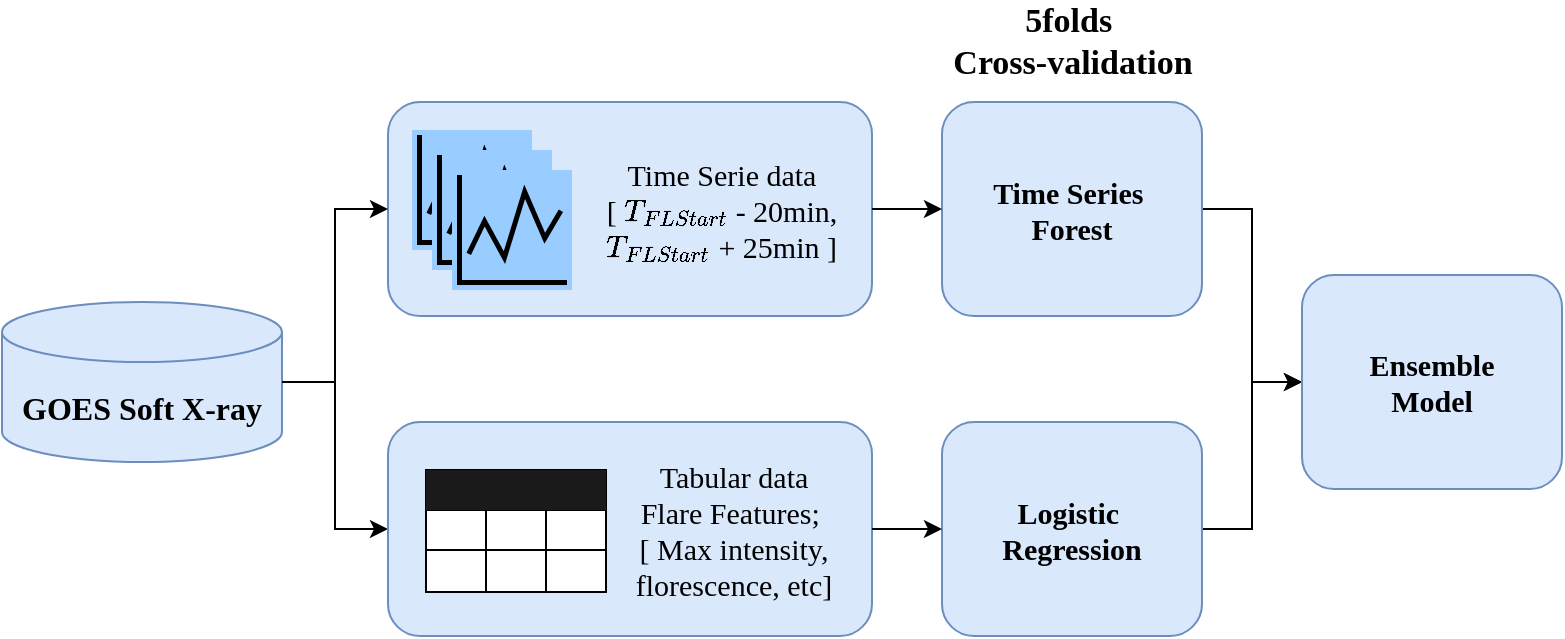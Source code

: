 <mxfile version="24.7.16">
  <diagram name="Page-1" id="Xfg189F9YVabZ9v8pzlm">
    <mxGraphModel dx="1259" dy="665" grid="1" gridSize="10" guides="1" tooltips="1" connect="1" arrows="1" fold="1" page="1" pageScale="1" pageWidth="1100" pageHeight="850" math="1" shadow="0">
      <root>
        <mxCell id="0" />
        <mxCell id="1" parent="0" />
        <mxCell id="PLRrKVkpATCHVitfvwZU-47" style="edgeStyle=orthogonalEdgeStyle;rounded=0;orthogonalLoop=1;jettySize=auto;html=1;exitX=1;exitY=0.5;exitDx=0;exitDy=0;exitPerimeter=0;entryX=0;entryY=0.5;entryDx=0;entryDy=0;" edge="1" parent="1" source="Y-Jjm8I5lgs0f4CpFR8o-1" target="PLRrKVkpATCHVitfvwZU-16">
          <mxGeometry relative="1" as="geometry" />
        </mxCell>
        <mxCell id="Y-Jjm8I5lgs0f4CpFR8o-1" value="&lt;font style=&quot;font-size: 16px;&quot; face=&quot;Times New Roman&quot;&gt;&lt;b&gt;GOES Soft X-ray&lt;/b&gt;&lt;/font&gt;" style="shape=cylinder3;whiteSpace=wrap;html=1;boundedLbl=1;backgroundOutline=1;size=15;fillColor=#dae8fc;strokeColor=#6c8ebf;" parent="1" vertex="1">
          <mxGeometry x="60" y="190" width="140" height="80" as="geometry" />
        </mxCell>
        <mxCell id="PLRrKVkpATCHVitfvwZU-10" value="" style="group" vertex="1" connectable="0" parent="1">
          <mxGeometry x="253" y="90" width="242" height="107" as="geometry" />
        </mxCell>
        <mxCell id="PLRrKVkpATCHVitfvwZU-8" value="" style="rounded=1;whiteSpace=wrap;html=1;fillColor=#dae8fc;strokeColor=#6c8ebf;" vertex="1" parent="PLRrKVkpATCHVitfvwZU-10">
          <mxGeometry width="242" height="107" as="geometry" />
        </mxCell>
        <mxCell id="PLRrKVkpATCHVitfvwZU-3" value="" style="shape=image;verticalLabelPosition=bottom;labelBackgroundColor=default;verticalAlign=top;aspect=fixed;imageAspect=0;image=data:image/svg+xml,PHN2ZyB4bWxucz0iaHR0cDovL3d3dy53My5vcmcvMjAwMC9zdmciIHZpZXdCb3g9IjAgMCAyNCAyNCIgaGVpZ2h0PSI4MDBweCIgd2lkdGg9IjgwMHB4Ij48cGF0aCBkPSJNMiAyMmgyMXYxSDFWMWgxem04LjYxMy0zLjE5M0wxNC42MSA1Ljc5M2wzLjg3IDguOTU2IDMuNzI2LTYuMzUtLjg2Mi0uNTA2LTIuNzI4IDQuNjQ5LTQuMTY1LTkuNjM3LTQuMDk3IDEzLjMzOC0zLjg3Ny03LjEwOEwyLjkgMTYuNTUybC45LjQzNSAyLjczMi01LjY2NHoiLz48cGF0aCBkPSJNMCAwaDI0djI0SDB6IiBmaWxsPSJub25lIi8+PC9zdmc+;imageBackground=#99CCFF;" vertex="1" parent="PLRrKVkpATCHVitfvwZU-10">
          <mxGeometry x="12" y="14" width="60" height="60" as="geometry" />
        </mxCell>
        <mxCell id="PLRrKVkpATCHVitfvwZU-4" value="" style="shape=image;verticalLabelPosition=bottom;labelBackgroundColor=default;verticalAlign=top;aspect=fixed;imageAspect=0;image=data:image/svg+xml,PHN2ZyB4bWxucz0iaHR0cDovL3d3dy53My5vcmcvMjAwMC9zdmciIHZpZXdCb3g9IjAgMCAyNCAyNCIgaGVpZ2h0PSI4MDBweCIgd2lkdGg9IjgwMHB4Ij48cGF0aCBkPSJNMiAyMmgyMXYxSDFWMWgxem04LjYxMy0zLjE5M0wxNC42MSA1Ljc5M2wzLjg3IDguOTU2IDMuNzI2LTYuMzUtLjg2Mi0uNTA2LTIuNzI4IDQuNjQ5LTQuMTY1LTkuNjM3LTQuMDk3IDEzLjMzOC0zLjg3Ny03LjEwOEwyLjkgMTYuNTUybC45LjQzNSAyLjczMi01LjY2NHoiLz48cGF0aCBkPSJNMCAwaDI0djI0SDB6IiBmaWxsPSJub25lIi8+PC9zdmc+;imageBackground=#99CCFF;fontStyle=1" vertex="1" parent="PLRrKVkpATCHVitfvwZU-10">
          <mxGeometry x="22" y="24" width="60" height="60" as="geometry" />
        </mxCell>
        <mxCell id="PLRrKVkpATCHVitfvwZU-6" value="" style="shape=image;verticalLabelPosition=bottom;labelBackgroundColor=default;verticalAlign=top;aspect=fixed;imageAspect=0;image=data:image/svg+xml,PHN2ZyB4bWxucz0iaHR0cDovL3d3dy53My5vcmcvMjAwMC9zdmciIHZpZXdCb3g9IjAgMCAyNCAyNCIgaGVpZ2h0PSI4MDBweCIgd2lkdGg9IjgwMHB4Ij48cGF0aCBkPSJNMiAyMmgyMXYxSDFWMWgxem04LjYxMy0zLjE5M0wxNC42MSA1Ljc5M2wzLjg3IDguOTU2IDMuNzI2LTYuMzUtLjg2Mi0uNTA2LTIuNzI4IDQuNjQ5LTQuMTY1LTkuNjM3LTQuMDk3IDEzLjMzOC0zLjg3Ny03LjEwOEwyLjkgMTYuNTUybC45LjQzNSAyLjczMi01LjY2NHoiLz48cGF0aCBkPSJNMCAwaDI0djI0SDB6IiBmaWxsPSJub25lIi8+PC9zdmc+;imageBackground=#99CCFF;" vertex="1" parent="PLRrKVkpATCHVitfvwZU-10">
          <mxGeometry x="32" y="34" width="60" height="60" as="geometry" />
        </mxCell>
        <mxCell id="PLRrKVkpATCHVitfvwZU-9" value="&lt;font style=&quot;font-size: 15px;&quot; face=&quot;Times New Roman&quot;&gt;Time Serie data&lt;/font&gt;&lt;div style=&quot;font-size: 15px;&quot;&gt;&lt;font style=&quot;font-size: 15px;&quot; face=&quot;-nFJiH7_hK1CqZ9M0P_9&quot;&gt;[ \(T_{FL Start}\) - 20min, \(T_{FL Start}\)&lt;span style=&quot;background-color: initial;&quot;&gt;&amp;nbsp;+ 25min ]&lt;/span&gt;&lt;/font&gt;&lt;/div&gt;" style="rounded=1;whiteSpace=wrap;html=1;strokeColor=none;fillColor=#dae8fc;" vertex="1" parent="PLRrKVkpATCHVitfvwZU-10">
          <mxGeometry x="102" y="24" width="130" height="60" as="geometry" />
        </mxCell>
        <mxCell id="PLRrKVkpATCHVitfvwZU-13" style="edgeStyle=orthogonalEdgeStyle;rounded=0;orthogonalLoop=1;jettySize=auto;html=1;exitX=0;exitY=0.5;exitDx=0;exitDy=0;entryX=1;entryY=0.5;entryDx=0;entryDy=0;entryPerimeter=0;endArrow=none;endFill=0;startArrow=classic;startFill=1;" edge="1" parent="1" source="PLRrKVkpATCHVitfvwZU-8" target="Y-Jjm8I5lgs0f4CpFR8o-1">
          <mxGeometry relative="1" as="geometry" />
        </mxCell>
        <mxCell id="PLRrKVkpATCHVitfvwZU-67" style="edgeStyle=orthogonalEdgeStyle;rounded=0;orthogonalLoop=1;jettySize=auto;html=1;exitX=1;exitY=0.5;exitDx=0;exitDy=0;entryX=0;entryY=0.5;entryDx=0;entryDy=0;" edge="1" parent="1" source="PLRrKVkpATCHVitfvwZU-54" target="PLRrKVkpATCHVitfvwZU-66">
          <mxGeometry relative="1" as="geometry" />
        </mxCell>
        <mxCell id="PLRrKVkpATCHVitfvwZU-54" value="&lt;b style=&quot;font-size: 15px;&quot;&gt;&lt;font style=&quot;font-size: 15px;&quot; face=&quot;Times New Roman&quot;&gt;Time Series&amp;nbsp;&lt;/font&gt;&lt;/b&gt;&lt;div style=&quot;font-size: 15px;&quot;&gt;&lt;b style=&quot;&quot;&gt;&lt;font style=&quot;font-size: 15px;&quot; face=&quot;Times New Roman&quot;&gt;Forest&lt;/font&gt;&lt;/b&gt;&lt;/div&gt;" style="rounded=1;whiteSpace=wrap;html=1;fillColor=#dae8fc;strokeColor=#6c8ebf;" vertex="1" parent="1">
          <mxGeometry x="530" y="90" width="130" height="107" as="geometry" />
        </mxCell>
        <mxCell id="PLRrKVkpATCHVitfvwZU-55" value="" style="group" vertex="1" connectable="0" parent="1">
          <mxGeometry x="253" y="250" width="242" height="107" as="geometry" />
        </mxCell>
        <mxCell id="PLRrKVkpATCHVitfvwZU-16" value="" style="rounded=1;whiteSpace=wrap;html=1;fillColor=#dae8fc;strokeColor=#6c8ebf;" vertex="1" parent="PLRrKVkpATCHVitfvwZU-55">
          <mxGeometry width="242" height="107" as="geometry" />
        </mxCell>
        <mxCell id="PLRrKVkpATCHVitfvwZU-20" value="&lt;font style=&quot;font-size: 15px;&quot; face=&quot;Times New Roman&quot;&gt;Tabular data&lt;/font&gt;&lt;div style=&quot;font-size: 15px;&quot;&gt;&lt;font style=&quot;font-size: 15px;&quot; face=&quot;Times New Roman&quot;&gt;Flare Features;&amp;nbsp;&lt;/font&gt;&lt;/div&gt;&lt;div style=&quot;font-size: 15px;&quot;&gt;&lt;span style=&quot;background-color: initial;&quot;&gt;&lt;font style=&quot;font-size: 15px;&quot; face=&quot;Times New Roman&quot;&gt;[ Max intensity, florescence, etc]&lt;/font&gt;&lt;/span&gt;&lt;/div&gt;" style="rounded=1;whiteSpace=wrap;html=1;strokeColor=none;fillColor=#dae8fc;" vertex="1" parent="PLRrKVkpATCHVitfvwZU-55">
          <mxGeometry x="108" y="24" width="130" height="60" as="geometry" />
        </mxCell>
        <mxCell id="PLRrKVkpATCHVitfvwZU-34" value="" style="shape=table;startSize=0;container=1;collapsible=0;childLayout=tableLayout;" vertex="1" parent="PLRrKVkpATCHVitfvwZU-55">
          <mxGeometry x="19" y="24" width="90" height="61" as="geometry" />
        </mxCell>
        <mxCell id="PLRrKVkpATCHVitfvwZU-35" value="" style="shape=tableRow;horizontal=0;startSize=0;swimlaneHead=0;swimlaneBody=0;strokeColor=inherit;top=0;left=0;bottom=0;right=0;collapsible=0;dropTarget=0;fillColor=none;points=[[0,0.5],[1,0.5]];portConstraint=eastwest;swimlaneLine=0;shadow=0;movable=1;resizable=1;rotatable=1;deletable=1;editable=1;locked=0;connectable=1;" vertex="1" parent="PLRrKVkpATCHVitfvwZU-34">
          <mxGeometry width="90" height="20" as="geometry" />
        </mxCell>
        <mxCell id="PLRrKVkpATCHVitfvwZU-36" value="" style="shape=partialRectangle;html=1;whiteSpace=wrap;connectable=0;strokeColor=#666666;overflow=hidden;fillColor=#1A1A1A;top=0;left=0;bottom=0;right=0;pointerEvents=1;fontColor=#333333;" vertex="1" parent="PLRrKVkpATCHVitfvwZU-35">
          <mxGeometry width="30" height="20" as="geometry">
            <mxRectangle width="30" height="20" as="alternateBounds" />
          </mxGeometry>
        </mxCell>
        <mxCell id="PLRrKVkpATCHVitfvwZU-37" value="" style="shape=partialRectangle;html=1;whiteSpace=wrap;connectable=0;strokeColor=inherit;overflow=hidden;fillColor=#1A1A1A;top=0;left=0;bottom=0;right=0;pointerEvents=1;" vertex="1" parent="PLRrKVkpATCHVitfvwZU-35">
          <mxGeometry x="30" width="30" height="20" as="geometry">
            <mxRectangle width="30" height="20" as="alternateBounds" />
          </mxGeometry>
        </mxCell>
        <mxCell id="PLRrKVkpATCHVitfvwZU-38" value="" style="shape=partialRectangle;html=1;whiteSpace=wrap;connectable=0;strokeColor=inherit;overflow=hidden;fillColor=#1A1A1A;top=0;left=0;bottom=0;right=0;pointerEvents=1;" vertex="1" parent="PLRrKVkpATCHVitfvwZU-35">
          <mxGeometry x="60" width="30" height="20" as="geometry">
            <mxRectangle width="30" height="20" as="alternateBounds" />
          </mxGeometry>
        </mxCell>
        <mxCell id="PLRrKVkpATCHVitfvwZU-39" value="" style="shape=tableRow;horizontal=0;startSize=0;swimlaneHead=0;swimlaneBody=0;strokeColor=inherit;top=0;left=0;bottom=0;right=0;collapsible=0;dropTarget=0;fillColor=none;points=[[0,0.5],[1,0.5]];portConstraint=eastwest;" vertex="1" parent="PLRrKVkpATCHVitfvwZU-34">
          <mxGeometry y="20" width="90" height="20" as="geometry" />
        </mxCell>
        <mxCell id="PLRrKVkpATCHVitfvwZU-40" value="" style="shape=partialRectangle;html=1;whiteSpace=wrap;connectable=0;strokeColor=inherit;overflow=hidden;fillColor=none;top=0;left=0;bottom=0;right=0;pointerEvents=1;" vertex="1" parent="PLRrKVkpATCHVitfvwZU-39">
          <mxGeometry width="30" height="20" as="geometry">
            <mxRectangle width="30" height="20" as="alternateBounds" />
          </mxGeometry>
        </mxCell>
        <mxCell id="PLRrKVkpATCHVitfvwZU-41" value="" style="shape=partialRectangle;html=1;whiteSpace=wrap;connectable=0;strokeColor=inherit;overflow=hidden;fillColor=none;top=0;left=0;bottom=0;right=0;pointerEvents=1;" vertex="1" parent="PLRrKVkpATCHVitfvwZU-39">
          <mxGeometry x="30" width="30" height="20" as="geometry">
            <mxRectangle width="30" height="20" as="alternateBounds" />
          </mxGeometry>
        </mxCell>
        <mxCell id="PLRrKVkpATCHVitfvwZU-42" value="" style="shape=partialRectangle;html=1;whiteSpace=wrap;connectable=0;strokeColor=inherit;overflow=hidden;fillColor=none;top=0;left=0;bottom=0;right=0;pointerEvents=1;" vertex="1" parent="PLRrKVkpATCHVitfvwZU-39">
          <mxGeometry x="60" width="30" height="20" as="geometry">
            <mxRectangle width="30" height="20" as="alternateBounds" />
          </mxGeometry>
        </mxCell>
        <mxCell id="PLRrKVkpATCHVitfvwZU-43" value="" style="shape=tableRow;horizontal=0;startSize=0;swimlaneHead=0;swimlaneBody=0;strokeColor=inherit;top=0;left=0;bottom=0;right=0;collapsible=0;dropTarget=0;fillColor=none;points=[[0,0.5],[1,0.5]];portConstraint=eastwest;" vertex="1" parent="PLRrKVkpATCHVitfvwZU-34">
          <mxGeometry y="40" width="90" height="21" as="geometry" />
        </mxCell>
        <mxCell id="PLRrKVkpATCHVitfvwZU-44" value="" style="shape=partialRectangle;html=1;whiteSpace=wrap;connectable=0;strokeColor=inherit;overflow=hidden;fillColor=none;top=0;left=0;bottom=0;right=0;pointerEvents=1;" vertex="1" parent="PLRrKVkpATCHVitfvwZU-43">
          <mxGeometry width="30" height="21" as="geometry">
            <mxRectangle width="30" height="21" as="alternateBounds" />
          </mxGeometry>
        </mxCell>
        <mxCell id="PLRrKVkpATCHVitfvwZU-45" value="" style="shape=partialRectangle;html=1;whiteSpace=wrap;connectable=0;strokeColor=inherit;overflow=hidden;fillColor=none;top=0;left=0;bottom=0;right=0;pointerEvents=1;" vertex="1" parent="PLRrKVkpATCHVitfvwZU-43">
          <mxGeometry x="30" width="30" height="21" as="geometry">
            <mxRectangle width="30" height="21" as="alternateBounds" />
          </mxGeometry>
        </mxCell>
        <mxCell id="PLRrKVkpATCHVitfvwZU-46" value="" style="shape=partialRectangle;html=1;whiteSpace=wrap;connectable=0;strokeColor=inherit;overflow=hidden;fillColor=none;top=0;left=0;bottom=0;right=0;pointerEvents=1;" vertex="1" parent="PLRrKVkpATCHVitfvwZU-43">
          <mxGeometry x="60" width="30" height="21" as="geometry">
            <mxRectangle width="30" height="21" as="alternateBounds" />
          </mxGeometry>
        </mxCell>
        <mxCell id="PLRrKVkpATCHVitfvwZU-60" style="edgeStyle=orthogonalEdgeStyle;rounded=0;orthogonalLoop=1;jettySize=auto;html=1;exitX=1;exitY=0.5;exitDx=0;exitDy=0;entryX=0;entryY=0.5;entryDx=0;entryDy=0;" edge="1" parent="1" source="PLRrKVkpATCHVitfvwZU-8" target="PLRrKVkpATCHVitfvwZU-54">
          <mxGeometry relative="1" as="geometry" />
        </mxCell>
        <mxCell id="PLRrKVkpATCHVitfvwZU-68" style="edgeStyle=orthogonalEdgeStyle;rounded=0;orthogonalLoop=1;jettySize=auto;html=1;exitX=1;exitY=0.5;exitDx=0;exitDy=0;entryX=0;entryY=0.5;entryDx=0;entryDy=0;" edge="1" parent="1" source="PLRrKVkpATCHVitfvwZU-61" target="PLRrKVkpATCHVitfvwZU-66">
          <mxGeometry relative="1" as="geometry">
            <mxPoint x="680" y="270" as="targetPoint" />
          </mxGeometry>
        </mxCell>
        <mxCell id="PLRrKVkpATCHVitfvwZU-61" value="&lt;b style=&quot;font-size: 15px;&quot;&gt;&lt;font style=&quot;font-size: 15px;&quot; face=&quot;Times New Roman&quot;&gt;Logistic&amp;nbsp;&lt;/font&gt;&lt;/b&gt;&lt;div style=&quot;font-size: 15px;&quot;&gt;&lt;b style=&quot;&quot;&gt;&lt;font style=&quot;font-size: 15px;&quot; face=&quot;Times New Roman&quot;&gt;Regression&lt;/font&gt;&lt;/b&gt;&lt;/div&gt;" style="rounded=1;whiteSpace=wrap;html=1;fillColor=#dae8fc;strokeColor=#6c8ebf;" vertex="1" parent="1">
          <mxGeometry x="530" y="250" width="130" height="107" as="geometry" />
        </mxCell>
        <mxCell id="PLRrKVkpATCHVitfvwZU-64" style="edgeStyle=orthogonalEdgeStyle;rounded=0;orthogonalLoop=1;jettySize=auto;html=1;exitX=1;exitY=0.5;exitDx=0;exitDy=0;entryX=0;entryY=0.5;entryDx=0;entryDy=0;" edge="1" parent="1" source="PLRrKVkpATCHVitfvwZU-16" target="PLRrKVkpATCHVitfvwZU-61">
          <mxGeometry relative="1" as="geometry" />
        </mxCell>
        <mxCell id="PLRrKVkpATCHVitfvwZU-65" value="&lt;b&gt;&lt;font face=&quot;Times New Roman&quot; style=&quot;font-size: 17px;&quot;&gt;5folds&amp;nbsp;&lt;/font&gt;&lt;/b&gt;&lt;div&gt;&lt;b&gt;&lt;font face=&quot;Times New Roman&quot; style=&quot;font-size: 17px;&quot;&gt;Cross-validation&lt;/font&gt;&lt;/b&gt;&lt;/div&gt;" style="text;html=1;align=center;verticalAlign=middle;whiteSpace=wrap;rounded=0;" vertex="1" parent="1">
          <mxGeometry x="522.5" y="45" width="145" height="30" as="geometry" />
        </mxCell>
        <mxCell id="PLRrKVkpATCHVitfvwZU-66" value="&lt;font face=&quot;Times New Roman&quot;&gt;&lt;span style=&quot;font-size: 15px;&quot;&gt;&lt;b&gt;Ensemble&lt;/b&gt;&lt;/span&gt;&lt;/font&gt;&lt;div&gt;&lt;font face=&quot;Times New Roman&quot;&gt;&lt;span style=&quot;font-size: 15px;&quot;&gt;&lt;b&gt;Model&lt;/b&gt;&lt;/span&gt;&lt;/font&gt;&lt;/div&gt;" style="rounded=1;whiteSpace=wrap;html=1;fillColor=#dae8fc;strokeColor=#6c8ebf;" vertex="1" parent="1">
          <mxGeometry x="710" y="176.5" width="130" height="107" as="geometry" />
        </mxCell>
      </root>
    </mxGraphModel>
  </diagram>
</mxfile>
